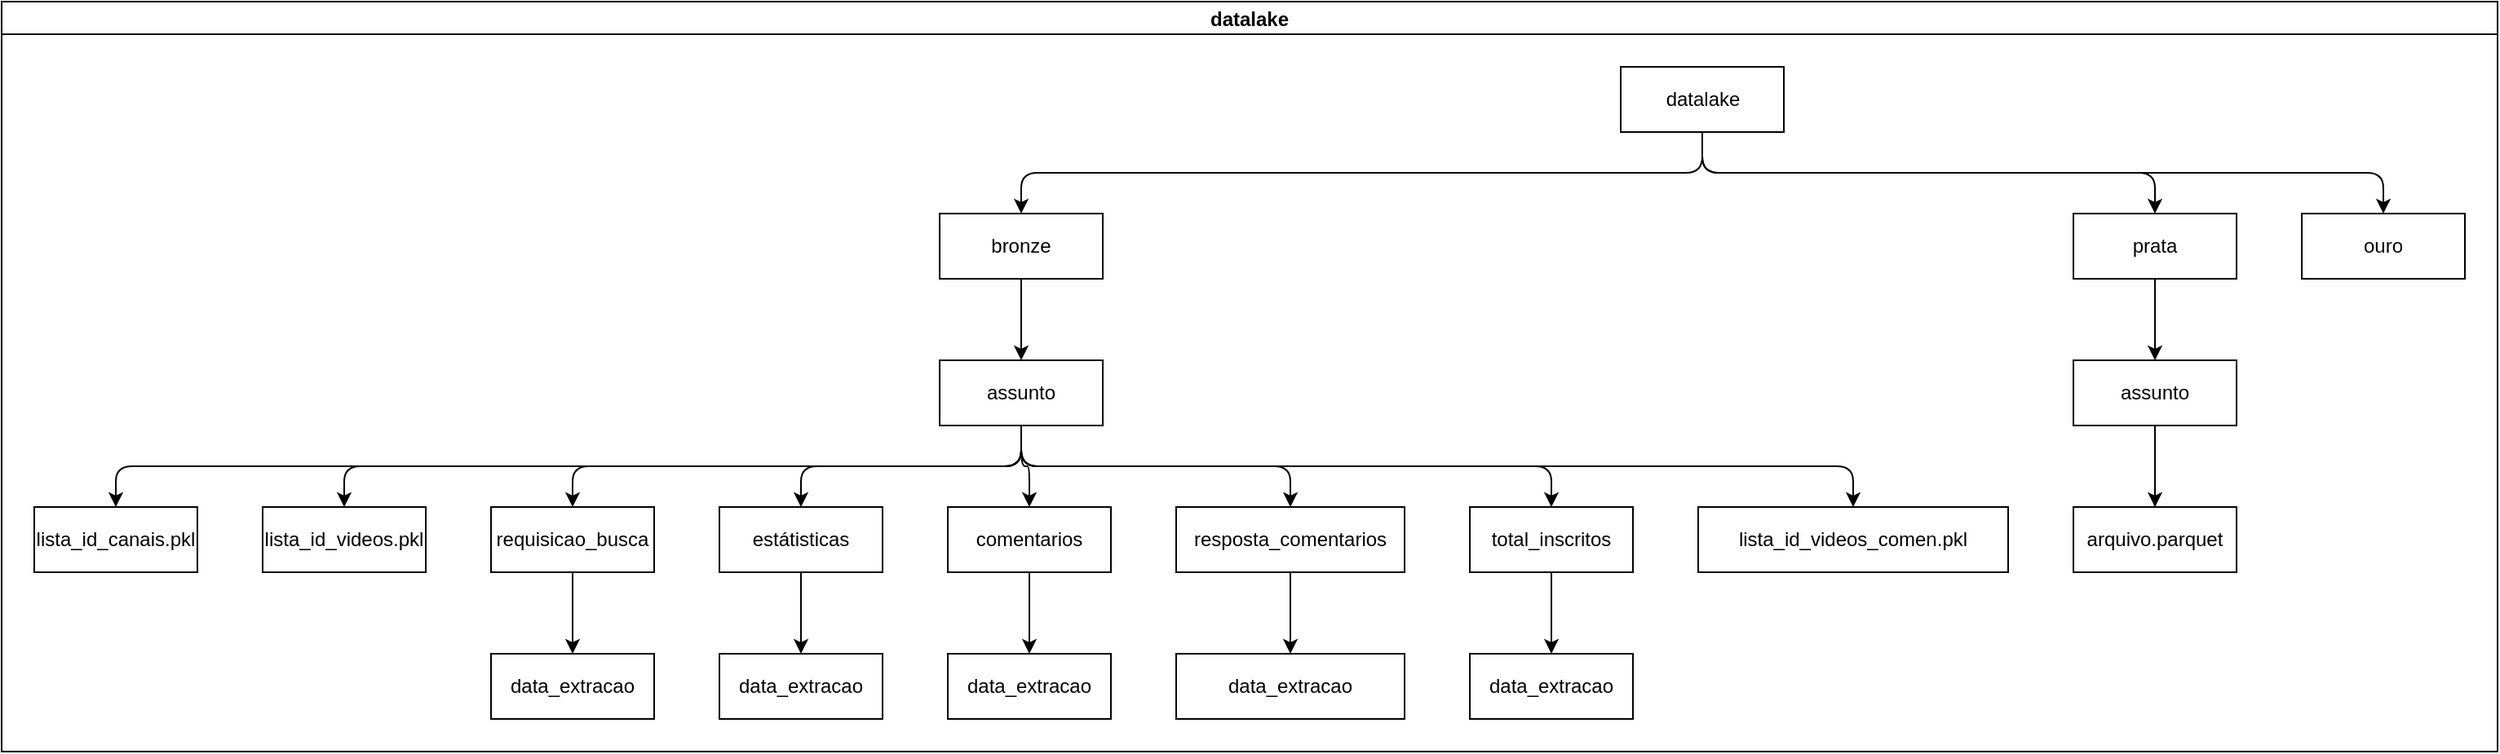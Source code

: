 <mxfile version="24.2.5" type="device">
  <diagram name="Página-1" id="kgIMRZD8mIFVKiLvLLRr">
    <mxGraphModel dx="794" dy="483" grid="1" gridSize="10" guides="1" tooltips="1" connect="1" arrows="1" fold="1" page="1" pageScale="1" pageWidth="827" pageHeight="1169" math="0" shadow="0">
      <root>
        <mxCell id="0" />
        <mxCell id="1" parent="0" />
        <mxCell id="jXUnVHqmlD-E5ONrHDIc-11" value="datalake" style="swimlane;startSize=20;horizontal=1;childLayout=treeLayout;horizontalTree=0;resizable=0;containerType=tree;fontSize=12;" parent="1" vertex="1">
          <mxGeometry x="130" y="90" width="1530" height="460" as="geometry" />
        </mxCell>
        <mxCell id="jXUnVHqmlD-E5ONrHDIc-12" value="datalake" style="whiteSpace=wrap;html=1;" parent="jXUnVHqmlD-E5ONrHDIc-11" vertex="1">
          <mxGeometry x="992.5" y="40" width="100" height="40" as="geometry" />
        </mxCell>
        <mxCell id="jXUnVHqmlD-E5ONrHDIc-13" value="bronze" style="whiteSpace=wrap;html=1;" parent="jXUnVHqmlD-E5ONrHDIc-11" vertex="1">
          <mxGeometry x="575" y="130" width="100" height="40" as="geometry" />
        </mxCell>
        <mxCell id="jXUnVHqmlD-E5ONrHDIc-14" value="" style="edgeStyle=elbowEdgeStyle;elbow=vertical;html=1;rounded=1;curved=0;sourcePerimeterSpacing=0;targetPerimeterSpacing=0;startSize=6;endSize=6;" parent="jXUnVHqmlD-E5ONrHDIc-11" source="jXUnVHqmlD-E5ONrHDIc-12" target="jXUnVHqmlD-E5ONrHDIc-13" edge="1">
          <mxGeometry relative="1" as="geometry" />
        </mxCell>
        <mxCell id="jXUnVHqmlD-E5ONrHDIc-15" value="prata" style="whiteSpace=wrap;html=1;" parent="jXUnVHqmlD-E5ONrHDIc-11" vertex="1">
          <mxGeometry x="1270" y="130" width="100" height="40" as="geometry" />
        </mxCell>
        <mxCell id="jXUnVHqmlD-E5ONrHDIc-16" value="" style="edgeStyle=elbowEdgeStyle;elbow=vertical;html=1;rounded=1;curved=0;sourcePerimeterSpacing=0;targetPerimeterSpacing=0;startSize=6;endSize=6;" parent="jXUnVHqmlD-E5ONrHDIc-11" source="jXUnVHqmlD-E5ONrHDIc-12" target="jXUnVHqmlD-E5ONrHDIc-15" edge="1">
          <mxGeometry relative="1" as="geometry" />
        </mxCell>
        <mxCell id="jXUnVHqmlD-E5ONrHDIc-19" value="" style="edgeStyle=elbowEdgeStyle;elbow=vertical;html=1;rounded=1;curved=0;sourcePerimeterSpacing=0;targetPerimeterSpacing=0;startSize=6;endSize=6;" parent="jXUnVHqmlD-E5ONrHDIc-11" source="jXUnVHqmlD-E5ONrHDIc-12" target="jXUnVHqmlD-E5ONrHDIc-20" edge="1">
          <mxGeometry relative="1" as="geometry">
            <mxPoint x="-7963" y="120" as="sourcePoint" />
          </mxGeometry>
        </mxCell>
        <mxCell id="jXUnVHqmlD-E5ONrHDIc-20" value="ouro" style="whiteSpace=wrap;html=1;" parent="jXUnVHqmlD-E5ONrHDIc-11" vertex="1">
          <mxGeometry x="1410" y="130" width="100" height="40" as="geometry" />
        </mxCell>
        <mxCell id="jXUnVHqmlD-E5ONrHDIc-21" value="" style="edgeStyle=elbowEdgeStyle;elbow=vertical;html=1;rounded=1;curved=0;sourcePerimeterSpacing=0;targetPerimeterSpacing=0;startSize=6;endSize=6;" parent="jXUnVHqmlD-E5ONrHDIc-11" source="jXUnVHqmlD-E5ONrHDIc-13" target="jXUnVHqmlD-E5ONrHDIc-22" edge="1">
          <mxGeometry relative="1" as="geometry">
            <mxPoint x="-7953" y="120" as="sourcePoint" />
          </mxGeometry>
        </mxCell>
        <mxCell id="jXUnVHqmlD-E5ONrHDIc-22" value="assunto" style="whiteSpace=wrap;html=1;" parent="jXUnVHqmlD-E5ONrHDIc-11" vertex="1">
          <mxGeometry x="575" y="220" width="100" height="40" as="geometry" />
        </mxCell>
        <mxCell id="jXUnVHqmlD-E5ONrHDIc-25" value="" style="edgeStyle=elbowEdgeStyle;elbow=vertical;html=1;rounded=1;curved=0;sourcePerimeterSpacing=0;targetPerimeterSpacing=0;startSize=6;endSize=6;" parent="jXUnVHqmlD-E5ONrHDIc-11" source="jXUnVHqmlD-E5ONrHDIc-22" target="jXUnVHqmlD-E5ONrHDIc-26" edge="1">
          <mxGeometry relative="1" as="geometry">
            <mxPoint x="-7855" y="210" as="sourcePoint" />
          </mxGeometry>
        </mxCell>
        <mxCell id="jXUnVHqmlD-E5ONrHDIc-26" value="lista_id_canais.pkl" style="whiteSpace=wrap;html=1;" parent="jXUnVHqmlD-E5ONrHDIc-11" vertex="1">
          <mxGeometry x="20" y="310" width="100" height="40" as="geometry" />
        </mxCell>
        <mxCell id="jXUnVHqmlD-E5ONrHDIc-29" value="" style="edgeStyle=elbowEdgeStyle;elbow=vertical;html=1;rounded=1;curved=0;sourcePerimeterSpacing=0;targetPerimeterSpacing=0;startSize=6;endSize=6;" parent="jXUnVHqmlD-E5ONrHDIc-11" source="jXUnVHqmlD-E5ONrHDIc-22" target="jXUnVHqmlD-E5ONrHDIc-30" edge="1">
          <mxGeometry relative="1" as="geometry">
            <mxPoint x="-7645" y="300" as="sourcePoint" />
          </mxGeometry>
        </mxCell>
        <mxCell id="jXUnVHqmlD-E5ONrHDIc-30" value="lista_id_videos.pkl" style="whiteSpace=wrap;html=1;" parent="jXUnVHqmlD-E5ONrHDIc-11" vertex="1">
          <mxGeometry x="160" y="310" width="100" height="40" as="geometry" />
        </mxCell>
        <mxCell id="jXUnVHqmlD-E5ONrHDIc-33" value="" style="edgeStyle=elbowEdgeStyle;elbow=vertical;html=1;rounded=1;curved=0;sourcePerimeterSpacing=0;targetPerimeterSpacing=0;startSize=6;endSize=6;" parent="jXUnVHqmlD-E5ONrHDIc-11" source="jXUnVHqmlD-E5ONrHDIc-22" target="jXUnVHqmlD-E5ONrHDIc-34" edge="1">
          <mxGeometry relative="1" as="geometry">
            <mxPoint x="-7365" y="300" as="sourcePoint" />
          </mxGeometry>
        </mxCell>
        <mxCell id="jXUnVHqmlD-E5ONrHDIc-34" value="requisicao_busca" style="whiteSpace=wrap;html=1;" parent="jXUnVHqmlD-E5ONrHDIc-11" vertex="1">
          <mxGeometry x="300" y="310" width="100" height="40" as="geometry" />
        </mxCell>
        <mxCell id="jXUnVHqmlD-E5ONrHDIc-37" value="" style="edgeStyle=elbowEdgeStyle;elbow=vertical;html=1;rounded=1;curved=0;sourcePerimeterSpacing=0;targetPerimeterSpacing=0;startSize=6;endSize=6;" parent="jXUnVHqmlD-E5ONrHDIc-11" source="jXUnVHqmlD-E5ONrHDIc-22" target="jXUnVHqmlD-E5ONrHDIc-38" edge="1">
          <mxGeometry relative="1" as="geometry">
            <mxPoint x="-7015" y="300" as="sourcePoint" />
          </mxGeometry>
        </mxCell>
        <mxCell id="jXUnVHqmlD-E5ONrHDIc-38" value="estátisticas" style="whiteSpace=wrap;html=1;" parent="jXUnVHqmlD-E5ONrHDIc-11" vertex="1">
          <mxGeometry x="440" y="310" width="100" height="40" as="geometry" />
        </mxCell>
        <mxCell id="jXUnVHqmlD-E5ONrHDIc-39" value="" style="edgeStyle=elbowEdgeStyle;elbow=vertical;html=1;rounded=1;curved=0;sourcePerimeterSpacing=0;targetPerimeterSpacing=0;startSize=6;endSize=6;" parent="jXUnVHqmlD-E5ONrHDIc-11" source="jXUnVHqmlD-E5ONrHDIc-22" target="jXUnVHqmlD-E5ONrHDIc-40" edge="1">
          <mxGeometry relative="1" as="geometry">
            <mxPoint x="-6595" y="300" as="sourcePoint" />
          </mxGeometry>
        </mxCell>
        <mxCell id="jXUnVHqmlD-E5ONrHDIc-40" value="comentarios" style="whiteSpace=wrap;html=1;" parent="jXUnVHqmlD-E5ONrHDIc-11" vertex="1">
          <mxGeometry x="580" y="310" width="100" height="40" as="geometry" />
        </mxCell>
        <mxCell id="jXUnVHqmlD-E5ONrHDIc-41" value="" style="edgeStyle=elbowEdgeStyle;elbow=vertical;html=1;rounded=1;curved=0;sourcePerimeterSpacing=0;targetPerimeterSpacing=0;startSize=6;endSize=6;" parent="jXUnVHqmlD-E5ONrHDIc-11" source="jXUnVHqmlD-E5ONrHDIc-22" target="jXUnVHqmlD-E5ONrHDIc-42" edge="1">
          <mxGeometry relative="1" as="geometry">
            <mxPoint x="-6105" y="300" as="sourcePoint" />
          </mxGeometry>
        </mxCell>
        <mxCell id="jXUnVHqmlD-E5ONrHDIc-42" value="resposta_comentarios" style="whiteSpace=wrap;html=1;" parent="jXUnVHqmlD-E5ONrHDIc-11" vertex="1">
          <mxGeometry x="720" y="310" width="140" height="40" as="geometry" />
        </mxCell>
        <mxCell id="jXUnVHqmlD-E5ONrHDIc-43" value="" style="edgeStyle=elbowEdgeStyle;elbow=vertical;html=1;rounded=1;curved=0;sourcePerimeterSpacing=0;targetPerimeterSpacing=0;startSize=6;endSize=6;" parent="jXUnVHqmlD-E5ONrHDIc-11" source="jXUnVHqmlD-E5ONrHDIc-15" target="jXUnVHqmlD-E5ONrHDIc-44" edge="1">
          <mxGeometry relative="1" as="geometry">
            <mxPoint x="-4490.5" y="150" as="sourcePoint" />
          </mxGeometry>
        </mxCell>
        <mxCell id="jXUnVHqmlD-E5ONrHDIc-44" value="assunto" style="whiteSpace=wrap;html=1;" parent="jXUnVHqmlD-E5ONrHDIc-11" vertex="1">
          <mxGeometry x="1270" y="220" width="100" height="40" as="geometry" />
        </mxCell>
        <mxCell id="jXUnVHqmlD-E5ONrHDIc-47" value="" style="edgeStyle=elbowEdgeStyle;elbow=vertical;html=1;rounded=1;curved=0;sourcePerimeterSpacing=0;targetPerimeterSpacing=0;startSize=6;endSize=6;" parent="jXUnVHqmlD-E5ONrHDIc-11" source="jXUnVHqmlD-E5ONrHDIc-44" target="jXUnVHqmlD-E5ONrHDIc-48" edge="1">
          <mxGeometry relative="1" as="geometry">
            <mxPoint x="-2758.5" y="240" as="sourcePoint" />
          </mxGeometry>
        </mxCell>
        <mxCell id="jXUnVHqmlD-E5ONrHDIc-48" value="arquivo.parquet" style="whiteSpace=wrap;html=1;" parent="jXUnVHqmlD-E5ONrHDIc-11" vertex="1">
          <mxGeometry x="1270" y="310" width="100" height="40" as="geometry" />
        </mxCell>
        <mxCell id="7ixrhLnCLzSJIbRJxg0a-1" value="" style="edgeStyle=elbowEdgeStyle;elbow=vertical;html=1;rounded=1;curved=0;sourcePerimeterSpacing=0;targetPerimeterSpacing=0;startSize=6;endSize=6;" parent="jXUnVHqmlD-E5ONrHDIc-11" source="jXUnVHqmlD-E5ONrHDIc-34" target="7ixrhLnCLzSJIbRJxg0a-2" edge="1">
          <mxGeometry relative="1" as="geometry">
            <mxPoint x="-2799.5" y="350" as="sourcePoint" />
          </mxGeometry>
        </mxCell>
        <mxCell id="7ixrhLnCLzSJIbRJxg0a-2" value="data_extracao" style="whiteSpace=wrap;html=1;" parent="jXUnVHqmlD-E5ONrHDIc-11" vertex="1">
          <mxGeometry x="300" y="400" width="100" height="40" as="geometry" />
        </mxCell>
        <mxCell id="7ixrhLnCLzSJIbRJxg0a-3" value="" style="edgeStyle=elbowEdgeStyle;elbow=vertical;html=1;rounded=1;curved=0;sourcePerimeterSpacing=0;targetPerimeterSpacing=0;startSize=6;endSize=6;" parent="jXUnVHqmlD-E5ONrHDIc-11" source="jXUnVHqmlD-E5ONrHDIc-38" target="7ixrhLnCLzSJIbRJxg0a-4" edge="1">
          <mxGeometry relative="1" as="geometry">
            <mxPoint x="-2799.5" y="350" as="sourcePoint" />
          </mxGeometry>
        </mxCell>
        <mxCell id="7ixrhLnCLzSJIbRJxg0a-4" value="data_extracao" style="whiteSpace=wrap;html=1;" parent="jXUnVHqmlD-E5ONrHDIc-11" vertex="1">
          <mxGeometry x="440" y="400" width="100" height="40" as="geometry" />
        </mxCell>
        <mxCell id="7ixrhLnCLzSJIbRJxg0a-5" value="" style="edgeStyle=elbowEdgeStyle;elbow=vertical;html=1;rounded=1;curved=0;sourcePerimeterSpacing=0;targetPerimeterSpacing=0;startSize=6;endSize=6;" parent="jXUnVHqmlD-E5ONrHDIc-11" source="jXUnVHqmlD-E5ONrHDIc-40" target="7ixrhLnCLzSJIbRJxg0a-6" edge="1">
          <mxGeometry relative="1" as="geometry">
            <mxPoint x="-2719.5" y="350" as="sourcePoint" />
          </mxGeometry>
        </mxCell>
        <mxCell id="7ixrhLnCLzSJIbRJxg0a-6" value="data_extracao" style="whiteSpace=wrap;html=1;" parent="jXUnVHqmlD-E5ONrHDIc-11" vertex="1">
          <mxGeometry x="580" y="400" width="100" height="40" as="geometry" />
        </mxCell>
        <mxCell id="7ixrhLnCLzSJIbRJxg0a-7" value="" style="edgeStyle=elbowEdgeStyle;elbow=vertical;html=1;rounded=1;curved=0;sourcePerimeterSpacing=0;targetPerimeterSpacing=0;startSize=6;endSize=6;" parent="jXUnVHqmlD-E5ONrHDIc-11" source="jXUnVHqmlD-E5ONrHDIc-42" target="7ixrhLnCLzSJIbRJxg0a-8" edge="1">
          <mxGeometry relative="1" as="geometry">
            <mxPoint x="-2719.5" y="350" as="sourcePoint" />
          </mxGeometry>
        </mxCell>
        <mxCell id="7ixrhLnCLzSJIbRJxg0a-8" value="data_extracao" style="whiteSpace=wrap;html=1;" parent="jXUnVHqmlD-E5ONrHDIc-11" vertex="1">
          <mxGeometry x="720" y="400" width="140" height="40" as="geometry" />
        </mxCell>
        <mxCell id="7ixrhLnCLzSJIbRJxg0a-9" value="" style="edgeStyle=elbowEdgeStyle;elbow=vertical;html=1;rounded=1;curved=0;sourcePerimeterSpacing=0;targetPerimeterSpacing=0;startSize=6;endSize=6;" parent="jXUnVHqmlD-E5ONrHDIc-11" source="jXUnVHqmlD-E5ONrHDIc-22" target="7ixrhLnCLzSJIbRJxg0a-10" edge="1">
          <mxGeometry relative="1" as="geometry">
            <mxPoint x="-2799.5" y="350" as="sourcePoint" />
          </mxGeometry>
        </mxCell>
        <mxCell id="7ixrhLnCLzSJIbRJxg0a-10" value="total_inscritos" style="whiteSpace=wrap;html=1;" parent="jXUnVHqmlD-E5ONrHDIc-11" vertex="1">
          <mxGeometry x="900" y="310" width="100" height="40" as="geometry" />
        </mxCell>
        <mxCell id="7ixrhLnCLzSJIbRJxg0a-11" value="" style="edgeStyle=elbowEdgeStyle;elbow=vertical;html=1;rounded=1;curved=0;sourcePerimeterSpacing=0;targetPerimeterSpacing=0;startSize=6;endSize=6;" parent="jXUnVHqmlD-E5ONrHDIc-11" source="7ixrhLnCLzSJIbRJxg0a-10" target="7ixrhLnCLzSJIbRJxg0a-12" edge="1">
          <mxGeometry relative="1" as="geometry">
            <mxPoint x="-2034.5" y="350" as="sourcePoint" />
          </mxGeometry>
        </mxCell>
        <mxCell id="7ixrhLnCLzSJIbRJxg0a-12" value="data_extracao" style="whiteSpace=wrap;html=1;" parent="jXUnVHqmlD-E5ONrHDIc-11" vertex="1">
          <mxGeometry x="900" y="400" width="100" height="40" as="geometry" />
        </mxCell>
        <mxCell id="yOcOL8JUVRXw_1GSFJv2-1" value="" style="edgeStyle=elbowEdgeStyle;elbow=vertical;html=1;rounded=1;curved=0;sourcePerimeterSpacing=0;targetPerimeterSpacing=0;startSize=6;endSize=6;" edge="1" target="yOcOL8JUVRXw_1GSFJv2-2" source="jXUnVHqmlD-E5ONrHDIc-22" parent="jXUnVHqmlD-E5ONrHDIc-11">
          <mxGeometry relative="1" as="geometry">
            <mxPoint x="-2034.5" y="350" as="sourcePoint" />
          </mxGeometry>
        </mxCell>
        <mxCell id="yOcOL8JUVRXw_1GSFJv2-2" value="lista_id_videos_comen&lt;span style=&quot;background-color: initial;&quot;&gt;.pkl&lt;/span&gt;" style="whiteSpace=wrap;html=1;" vertex="1" parent="jXUnVHqmlD-E5ONrHDIc-11">
          <mxGeometry x="1040" y="310" width="190" height="40" as="geometry" />
        </mxCell>
      </root>
    </mxGraphModel>
  </diagram>
</mxfile>

